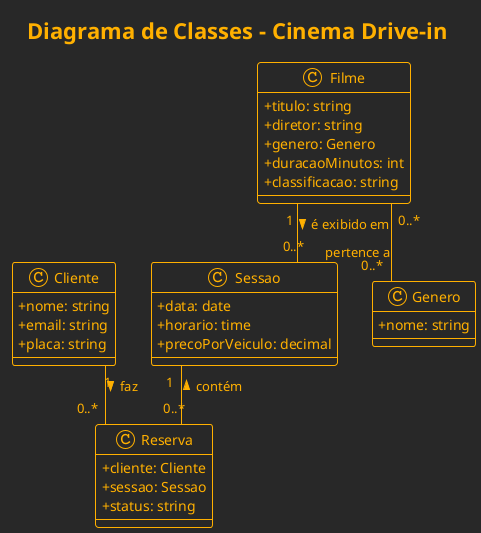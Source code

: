 @startuml DriveInCinema
' Título do Diagrama
title Diagrama de Classes - Cinema Drive-in

' Estilo (Opcional, para melhorar a aparência)
!theme crt-amber
skinparam classAttributeIconSize 0
skinparam linetype ortho

' --- Entidades Principais ---

class Cliente {
  + nome: string
  + email: string
  + placa: string
}

class Reserva {
  + cliente: Cliente
  + sessao: Sessao
  + status: string
}

class Sessao {
  + data: date
  + horario: time
  + precoPorVeiculo: decimal
}

class Filme {
  + titulo: string
  + diretor: string
  + genero: Genero
  + duracaoMinutos: int
  + classificacao: string
}


class Genero {
  + nome: string
}


' --- Relacionamentos ---

' Relações 1:N (Um-para-Muitos)
Cliente "1" -- "0..*" Reserva : faz >
Filme "1" -- "0..*" Sessao : é exibido em >
Sessao "1" -- "0..*" Reserva : contém <

' Relação N:N (Muitos-para-Muitos)
' Um filme pode ter vários gêneros, e um gênero pode ter vários filmes.
Filme "0..*" -- "0..*" Genero : pertence a

@enduml